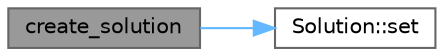 digraph "create_solution"
{
 // LATEX_PDF_SIZE
  bgcolor="transparent";
  edge [fontname=Helvetica,fontsize=10,labelfontname=Helvetica,labelfontsize=10];
  node [fontname=Helvetica,fontsize=10,shape=box,height=0.2,width=0.4];
  rankdir="LR";
  Node1 [id="Node000001",label="create_solution",height=0.2,width=0.4,color="gray40", fillcolor="grey60", style="filled", fontcolor="black",tooltip="Инициализирует переменные в Solution."];
  Node1 -> Node2 [id="edge1_Node000001_Node000002",color="steelblue1",style="solid",tooltip=" "];
  Node2 [id="Node000002",label="Solution::set",height=0.2,width=0.4,color="grey40", fillcolor="white", style="filled",URL="$class_solution.html#ac96c9ab84bf8664214daa437862b898d",tooltip=" "];
}
